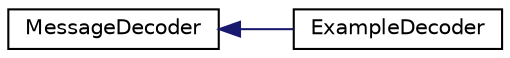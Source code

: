 digraph "Graphical Class Hierarchy"
{
 // LATEX_PDF_SIZE
  edge [fontname="Helvetica",fontsize="10",labelfontname="Helvetica",labelfontsize="10"];
  node [fontname="Helvetica",fontsize="10",shape=record];
  rankdir="LR";
  Node0 [label="MessageDecoder",height=0.2,width=0.4,color="black", fillcolor="white", style="filled",URL="$classMessageDecoder.html",tooltip="This decodes a specific message type. Once the message is decoded, this class will then execute all n..."];
  Node0 -> Node1 [dir="back",color="midnightblue",fontsize="10",style="solid",fontname="Helvetica"];
  Node1 [label="ExampleDecoder",height=0.2,width=0.4,color="black", fillcolor="white", style="filled",URL="$classExampleDecoder.html",tooltip=" "];
}
